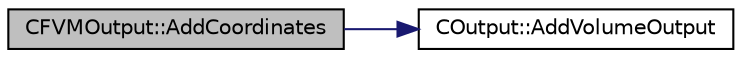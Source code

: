 digraph "CFVMOutput::AddCoordinates"
{
 // LATEX_PDF_SIZE
  edge [fontname="Helvetica",fontsize="10",labelfontname="Helvetica",labelfontsize="10"];
  node [fontname="Helvetica",fontsize="10",shape=record];
  rankdir="LR";
  Node1 [label="CFVMOutput::AddCoordinates",height=0.2,width=0.4,color="black", fillcolor="grey75", style="filled", fontcolor="black",tooltip="Add Coordinates to output."];
  Node1 -> Node2 [color="midnightblue",fontsize="10",style="solid",fontname="Helvetica"];
  Node2 [label="COutput::AddVolumeOutput",height=0.2,width=0.4,color="black", fillcolor="white", style="filled",URL="$classCOutput.html#a964554201e1364eaf81a462e9ada48e3",tooltip="Add a new field to the volume output."];
}
